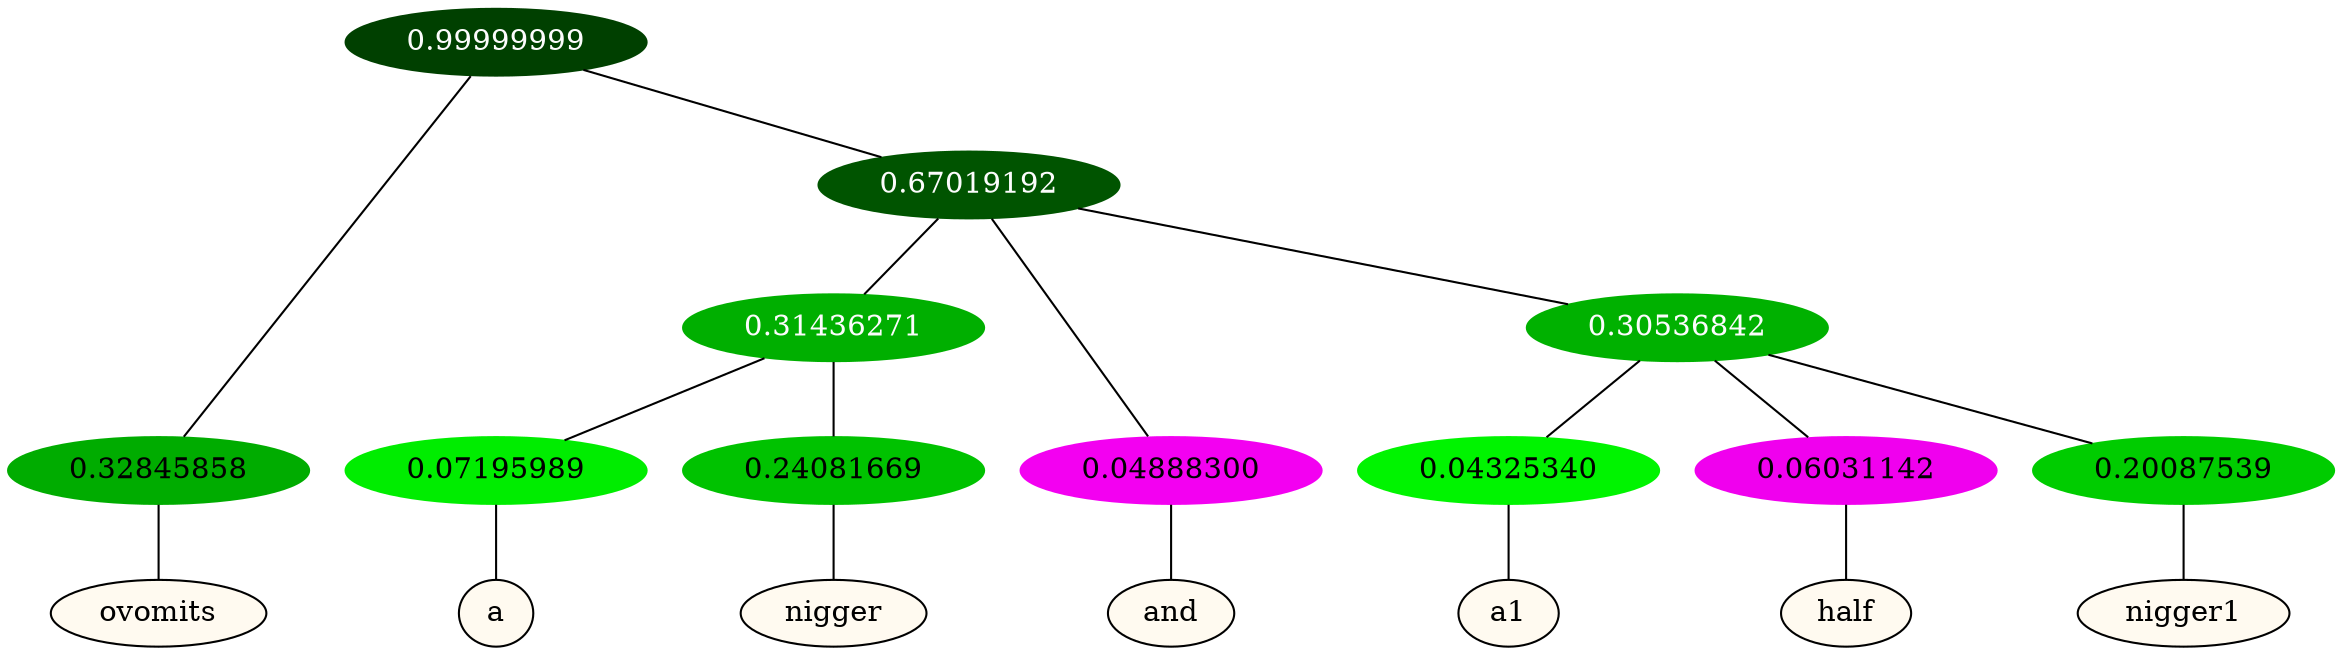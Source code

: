 graph {
	node [format=png height=0.15 nodesep=0.001 ordering=out overlap=prism overlap_scaling=0.01 ranksep=0.001 ratio=0.2 style=filled width=0.15]
	{
		rank=same
		a_w_1 [label=ovomits color=black fillcolor=floralwhite style="filled,solid"]
		a_w_6 [label=a color=black fillcolor=floralwhite style="filled,solid"]
		a_w_7 [label=nigger color=black fillcolor=floralwhite style="filled,solid"]
		a_w_4 [label=and color=black fillcolor=floralwhite style="filled,solid"]
		a_w_8 [label=a1 color=black fillcolor=floralwhite style="filled,solid"]
		a_w_9 [label=half color=black fillcolor=floralwhite style="filled,solid"]
		a_w_10 [label=nigger1 color=black fillcolor=floralwhite style="filled,solid"]
	}
	a_n_1 -- a_w_1
	a_n_6 -- a_w_6
	a_n_7 -- a_w_7
	a_n_4 -- a_w_4
	a_n_8 -- a_w_8
	a_n_9 -- a_w_9
	a_n_10 -- a_w_10
	{
		rank=same
		a_n_1 [label=0.32845858 color="0.334 1.000 0.672" fontcolor=black]
		a_n_6 [label=0.07195989 color="0.334 1.000 0.928" fontcolor=black]
		a_n_7 [label=0.24081669 color="0.334 1.000 0.759" fontcolor=black]
		a_n_4 [label=0.04888300 color="0.835 1.000 0.951" fontcolor=black]
		a_n_8 [label=0.04325340 color="0.334 1.000 0.957" fontcolor=black]
		a_n_9 [label=0.06031142 color="0.835 1.000 0.940" fontcolor=black]
		a_n_10 [label=0.20087539 color="0.334 1.000 0.799" fontcolor=black]
	}
	a_n_0 [label=0.99999999 color="0.334 1.000 0.250" fontcolor=grey99]
	a_n_0 -- a_n_1
	a_n_2 [label=0.67019192 color="0.334 1.000 0.330" fontcolor=grey99]
	a_n_0 -- a_n_2
	a_n_3 [label=0.31436271 color="0.334 1.000 0.686" fontcolor=grey99]
	a_n_2 -- a_n_3
	a_n_2 -- a_n_4
	a_n_5 [label=0.30536842 color="0.334 1.000 0.695" fontcolor=grey99]
	a_n_2 -- a_n_5
	a_n_3 -- a_n_6
	a_n_3 -- a_n_7
	a_n_5 -- a_n_8
	a_n_5 -- a_n_9
	a_n_5 -- a_n_10
}
